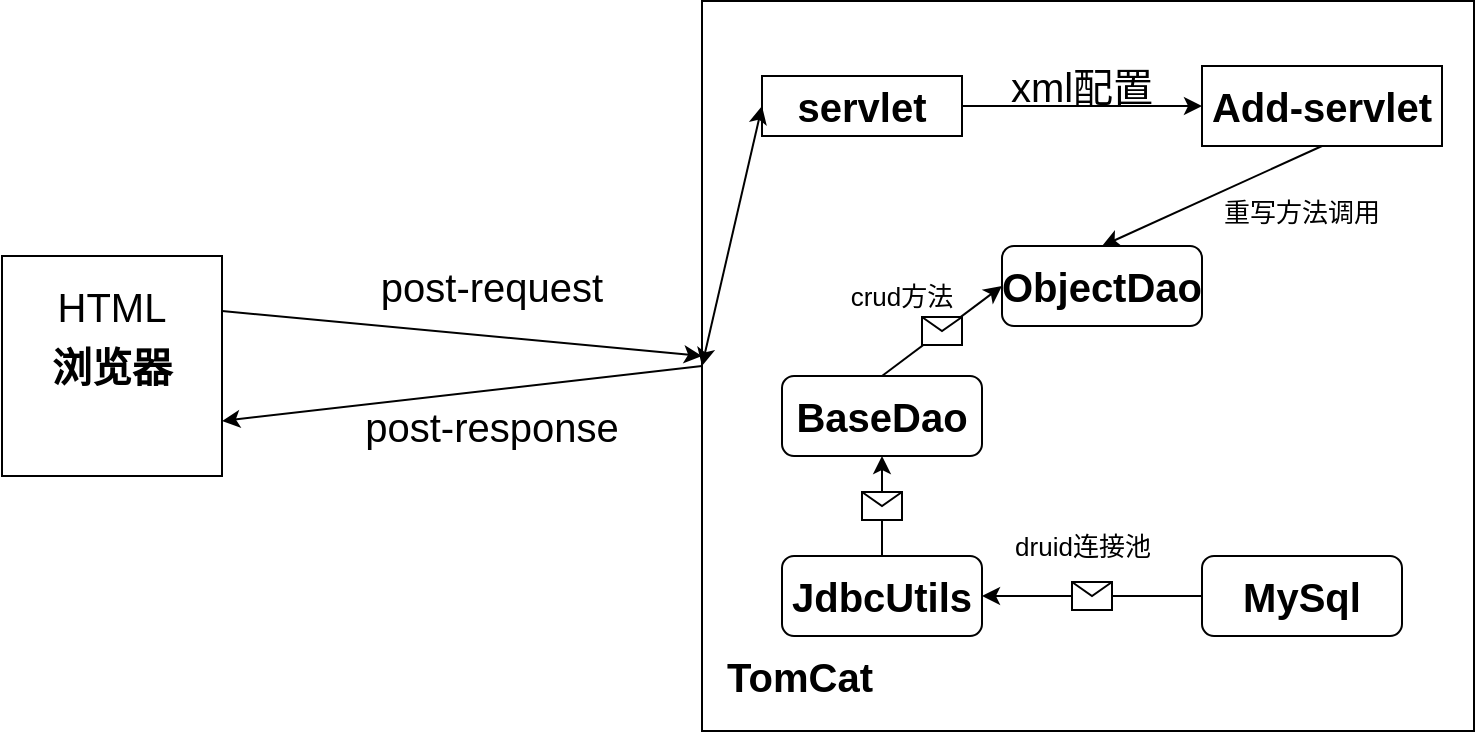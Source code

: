 <mxfile version="20.8.16" type="github">
  <diagram name="第 1 页" id="QQo-HUpZXa1UP5yDIedz">
    <mxGraphModel dx="954" dy="576" grid="1" gridSize="10" guides="1" tooltips="1" connect="1" arrows="1" fold="1" page="1" pageScale="1" pageWidth="827" pageHeight="1169" math="0" shadow="0">
      <root>
        <mxCell id="0" />
        <mxCell id="1" parent="0" />
        <mxCell id="KHOPAXRLYXrZhb2-WAoe-1" value="浏览器" style="rounded=0;whiteSpace=wrap;html=1;fontSize=20;fontStyle=1" vertex="1" parent="1">
          <mxGeometry x="50" y="310" width="110" height="110" as="geometry" />
        </mxCell>
        <mxCell id="KHOPAXRLYXrZhb2-WAoe-2" value="&lt;div style=&quot;text-align: justify;&quot;&gt;&lt;/div&gt;" style="rounded=0;whiteSpace=wrap;html=1;align=left;" vertex="1" parent="1">
          <mxGeometry x="400" y="182.5" width="386" height="365" as="geometry" />
        </mxCell>
        <mxCell id="KHOPAXRLYXrZhb2-WAoe-4" value="&lt;font style=&quot;font-size: 20px;&quot;&gt;&lt;b&gt;servlet&lt;/b&gt;&lt;/font&gt;" style="rounded=0;whiteSpace=wrap;html=1;" vertex="1" parent="1">
          <mxGeometry x="430" y="220" width="100" height="30" as="geometry" />
        </mxCell>
        <mxCell id="KHOPAXRLYXrZhb2-WAoe-5" value="TomCat" style="text;html=1;strokeColor=none;fillColor=none;align=center;verticalAlign=middle;whiteSpace=wrap;rounded=0;fontSize=20;fontStyle=1" vertex="1" parent="1">
          <mxGeometry x="414" y="500" width="70" height="40" as="geometry" />
        </mxCell>
        <mxCell id="KHOPAXRLYXrZhb2-WAoe-6" value="" style="endArrow=classic;startArrow=classic;html=1;rounded=0;fontSize=20;exitX=0;exitY=0.5;exitDx=0;exitDy=0;entryX=0;entryY=0.5;entryDx=0;entryDy=0;" edge="1" parent="1" source="KHOPAXRLYXrZhb2-WAoe-2" target="KHOPAXRLYXrZhb2-WAoe-4">
          <mxGeometry width="50" height="50" relative="1" as="geometry">
            <mxPoint x="390" y="320" as="sourcePoint" />
            <mxPoint x="440" y="270" as="targetPoint" />
          </mxGeometry>
        </mxCell>
        <mxCell id="KHOPAXRLYXrZhb2-WAoe-7" value="" style="endArrow=classic;html=1;rounded=0;fontSize=20;exitX=1;exitY=0.25;exitDx=0;exitDy=0;" edge="1" parent="1" source="KHOPAXRLYXrZhb2-WAoe-1">
          <mxGeometry width="50" height="50" relative="1" as="geometry">
            <mxPoint x="170" y="370" as="sourcePoint" />
            <mxPoint x="400" y="360" as="targetPoint" />
          </mxGeometry>
        </mxCell>
        <mxCell id="KHOPAXRLYXrZhb2-WAoe-8" value="" style="endArrow=classic;html=1;rounded=0;fontSize=20;entryX=1;entryY=0.75;entryDx=0;entryDy=0;exitX=0;exitY=0.5;exitDx=0;exitDy=0;" edge="1" parent="1" source="KHOPAXRLYXrZhb2-WAoe-2" target="KHOPAXRLYXrZhb2-WAoe-1">
          <mxGeometry width="50" height="50" relative="1" as="geometry">
            <mxPoint x="410" y="400" as="sourcePoint" />
            <mxPoint x="411.93" y="346.53" as="targetPoint" />
          </mxGeometry>
        </mxCell>
        <mxCell id="KHOPAXRLYXrZhb2-WAoe-9" value="post-request" style="text;html=1;strokeColor=none;fillColor=none;align=center;verticalAlign=middle;whiteSpace=wrap;rounded=0;fontSize=20;" vertex="1" parent="1">
          <mxGeometry x="230" y="310" width="130" height="30" as="geometry" />
        </mxCell>
        <mxCell id="KHOPAXRLYXrZhb2-WAoe-11" value="post-response" style="text;html=1;strokeColor=none;fillColor=none;align=center;verticalAlign=middle;whiteSpace=wrap;rounded=0;fontSize=20;" vertex="1" parent="1">
          <mxGeometry x="230" y="380" width="130" height="30" as="geometry" />
        </mxCell>
        <mxCell id="KHOPAXRLYXrZhb2-WAoe-12" value="&lt;font style=&quot;font-size: 20px;&quot;&gt;&lt;b&gt;Add-servlet&lt;/b&gt;&lt;/font&gt;" style="rounded=0;whiteSpace=wrap;html=1;" vertex="1" parent="1">
          <mxGeometry x="650" y="215" width="120" height="40" as="geometry" />
        </mxCell>
        <mxCell id="KHOPAXRLYXrZhb2-WAoe-13" value="" style="endArrow=classic;html=1;rounded=0;fontSize=20;exitX=1;exitY=0.5;exitDx=0;exitDy=0;entryX=0;entryY=0.5;entryDx=0;entryDy=0;" edge="1" parent="1" source="KHOPAXRLYXrZhb2-WAoe-4" target="KHOPAXRLYXrZhb2-WAoe-12">
          <mxGeometry width="50" height="50" relative="1" as="geometry">
            <mxPoint x="540" y="120" as="sourcePoint" />
            <mxPoint x="590" y="70" as="targetPoint" />
          </mxGeometry>
        </mxCell>
        <mxCell id="KHOPAXRLYXrZhb2-WAoe-14" value="HTML" style="text;html=1;strokeColor=none;fillColor=none;align=center;verticalAlign=middle;whiteSpace=wrap;rounded=0;fontSize=20;" vertex="1" parent="1">
          <mxGeometry x="75" y="320" width="60" height="30" as="geometry" />
        </mxCell>
        <mxCell id="KHOPAXRLYXrZhb2-WAoe-16" value="xml配置" style="text;html=1;strokeColor=none;fillColor=none;align=center;verticalAlign=middle;whiteSpace=wrap;rounded=0;fontSize=20;" vertex="1" parent="1">
          <mxGeometry x="540" y="210" width="100" height="30" as="geometry" />
        </mxCell>
        <mxCell id="KHOPAXRLYXrZhb2-WAoe-17" value="ObjectDao" style="rounded=1;whiteSpace=wrap;html=1;fontSize=20;fontStyle=1" vertex="1" parent="1">
          <mxGeometry x="550" y="305" width="100" height="40" as="geometry" />
        </mxCell>
        <mxCell id="KHOPAXRLYXrZhb2-WAoe-18" value="" style="endArrow=classic;html=1;rounded=0;fontSize=20;exitX=0.5;exitY=1;exitDx=0;exitDy=0;entryX=0.5;entryY=0;entryDx=0;entryDy=0;" edge="1" parent="1" source="KHOPAXRLYXrZhb2-WAoe-12" target="KHOPAXRLYXrZhb2-WAoe-17">
          <mxGeometry width="50" height="50" relative="1" as="geometry">
            <mxPoint x="220" y="250" as="sourcePoint" />
            <mxPoint x="270" y="200" as="targetPoint" />
          </mxGeometry>
        </mxCell>
        <mxCell id="KHOPAXRLYXrZhb2-WAoe-19" value="&lt;font style=&quot;font-size: 13px;&quot;&gt;重写方法调用&lt;/font&gt;" style="text;html=1;strokeColor=none;fillColor=none;align=center;verticalAlign=middle;whiteSpace=wrap;rounded=0;fontSize=20;" vertex="1" parent="1">
          <mxGeometry x="660" y="270" width="80" height="30" as="geometry" />
        </mxCell>
        <mxCell id="KHOPAXRLYXrZhb2-WAoe-21" value="BaseDao" style="rounded=1;whiteSpace=wrap;html=1;fontSize=20;fontStyle=1" vertex="1" parent="1">
          <mxGeometry x="440" y="370" width="100" height="40" as="geometry" />
        </mxCell>
        <mxCell id="KHOPAXRLYXrZhb2-WAoe-22" value="JdbcUtils" style="rounded=1;whiteSpace=wrap;html=1;fontSize=20;fontStyle=1" vertex="1" parent="1">
          <mxGeometry x="440" y="460" width="100" height="40" as="geometry" />
        </mxCell>
        <mxCell id="KHOPAXRLYXrZhb2-WAoe-23" value="" style="endArrow=classic;html=1;rounded=0;fontSize=13;exitX=0.5;exitY=0;exitDx=0;exitDy=0;entryX=0;entryY=0.5;entryDx=0;entryDy=0;" edge="1" parent="1" source="KHOPAXRLYXrZhb2-WAoe-21" target="KHOPAXRLYXrZhb2-WAoe-17">
          <mxGeometry relative="1" as="geometry">
            <mxPoint x="260" y="460" as="sourcePoint" />
            <mxPoint x="360" y="460" as="targetPoint" />
          </mxGeometry>
        </mxCell>
        <mxCell id="KHOPAXRLYXrZhb2-WAoe-24" value="" style="shape=message;html=1;outlineConnect=0;fontSize=13;" vertex="1" parent="KHOPAXRLYXrZhb2-WAoe-23">
          <mxGeometry width="20" height="14" relative="1" as="geometry">
            <mxPoint x="-10" y="-7" as="offset" />
          </mxGeometry>
        </mxCell>
        <mxCell id="KHOPAXRLYXrZhb2-WAoe-25" value="" style="endArrow=classic;html=1;rounded=0;fontSize=13;exitX=0.5;exitY=0;exitDx=0;exitDy=0;entryX=0.5;entryY=1;entryDx=0;entryDy=0;" edge="1" parent="1" source="KHOPAXRLYXrZhb2-WAoe-22" target="KHOPAXRLYXrZhb2-WAoe-21">
          <mxGeometry relative="1" as="geometry">
            <mxPoint x="500" y="380" as="sourcePoint" />
            <mxPoint x="560" y="335" as="targetPoint" />
          </mxGeometry>
        </mxCell>
        <mxCell id="KHOPAXRLYXrZhb2-WAoe-26" value="" style="shape=message;html=1;outlineConnect=0;fontSize=13;" vertex="1" parent="KHOPAXRLYXrZhb2-WAoe-25">
          <mxGeometry width="20" height="14" relative="1" as="geometry">
            <mxPoint x="-10" y="-7" as="offset" />
          </mxGeometry>
        </mxCell>
        <mxCell id="KHOPAXRLYXrZhb2-WAoe-27" value="MySql" style="rounded=1;whiteSpace=wrap;html=1;fontSize=20;fontStyle=1" vertex="1" parent="1">
          <mxGeometry x="650" y="460" width="100" height="40" as="geometry" />
        </mxCell>
        <mxCell id="KHOPAXRLYXrZhb2-WAoe-28" value="" style="endArrow=classic;html=1;rounded=0;fontSize=13;exitX=0;exitY=0.5;exitDx=0;exitDy=0;entryX=1;entryY=0.5;entryDx=0;entryDy=0;" edge="1" parent="1" source="KHOPAXRLYXrZhb2-WAoe-27" target="KHOPAXRLYXrZhb2-WAoe-22">
          <mxGeometry relative="1" as="geometry">
            <mxPoint x="500" y="380" as="sourcePoint" />
            <mxPoint x="560" y="335" as="targetPoint" />
          </mxGeometry>
        </mxCell>
        <mxCell id="KHOPAXRLYXrZhb2-WAoe-29" value="" style="shape=message;html=1;outlineConnect=0;fontSize=13;" vertex="1" parent="KHOPAXRLYXrZhb2-WAoe-28">
          <mxGeometry width="20" height="14" relative="1" as="geometry">
            <mxPoint x="-10" y="-7" as="offset" />
          </mxGeometry>
        </mxCell>
        <mxCell id="KHOPAXRLYXrZhb2-WAoe-30" value="crud方法" style="text;html=1;strokeColor=none;fillColor=none;align=center;verticalAlign=middle;whiteSpace=wrap;rounded=0;fontSize=13;" vertex="1" parent="1">
          <mxGeometry x="470" y="315" width="60" height="30" as="geometry" />
        </mxCell>
        <mxCell id="KHOPAXRLYXrZhb2-WAoe-31" value="druid连接池" style="text;html=1;strokeColor=none;fillColor=none;align=center;verticalAlign=middle;whiteSpace=wrap;rounded=0;fontSize=13;" vertex="1" parent="1">
          <mxGeometry x="551.5" y="440" width="77" height="30" as="geometry" />
        </mxCell>
      </root>
    </mxGraphModel>
  </diagram>
</mxfile>

